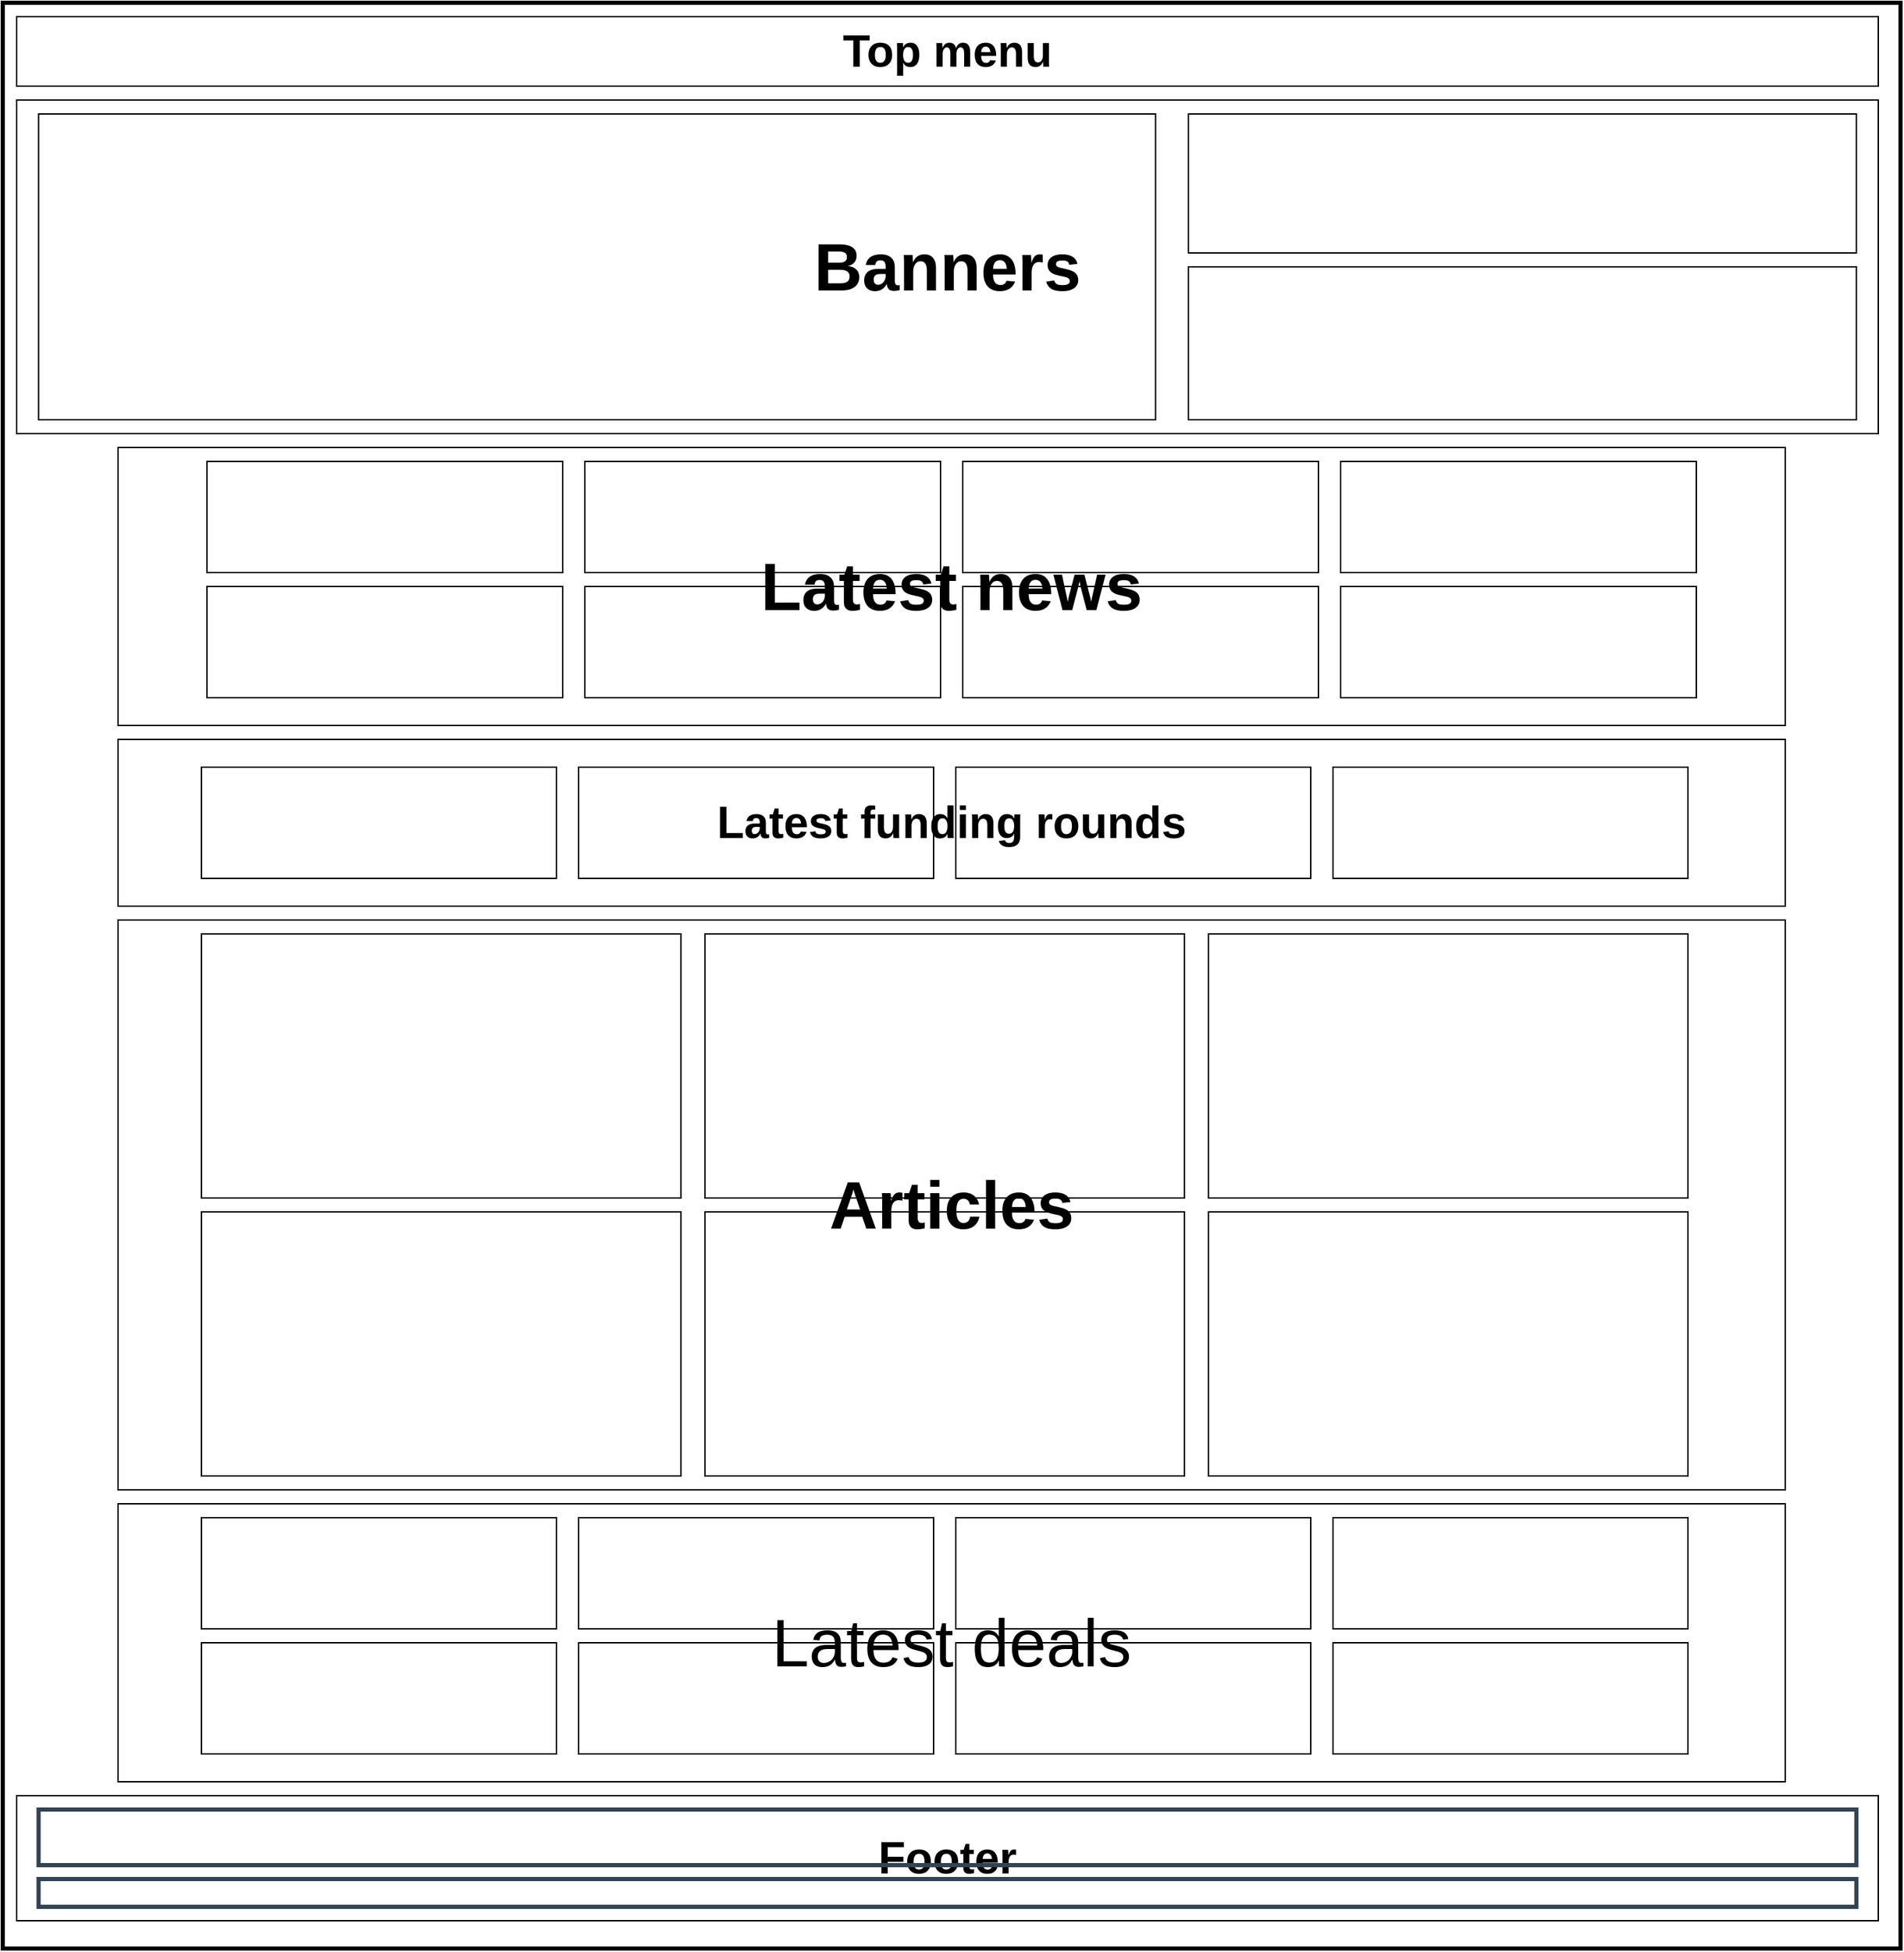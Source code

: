 <mxfile version="11.0.5" type="device"><diagram id="vm6t_9ar-kFMPu_2HGk3" name="width &gt; 1200"><mxGraphModel dx="1990" dy="1163" grid="1" gridSize="10" guides="1" tooltips="1" connect="1" arrows="1" fold="1" page="1" pageScale="1" pageWidth="850" pageHeight="1100" math="0" shadow="0"><root><mxCell id="0"/><mxCell id="1" parent="0"/><mxCell id="wB_EhVYGVYbrFGt-p0l7-1" value="" style="rounded=0;whiteSpace=wrap;html=1;strokeWidth=3;" vertex="1" parent="1"><mxGeometry x="20" y="20" width="1366" height="1400" as="geometry"/></mxCell><mxCell id="wB_EhVYGVYbrFGt-p0l7-7" value="Latest funding rounds" style="rounded=0;whiteSpace=wrap;html=1;fontSize=32;fontStyle=1" vertex="1" parent="1"><mxGeometry x="103" y="550" width="1200" height="120" as="geometry"/></mxCell><mxCell id="wB_EhVYGVYbrFGt-p0l7-8" value="Articles" style="rounded=0;whiteSpace=wrap;html=1;fontSize=48;fontStyle=1" vertex="1" parent="1"><mxGeometry x="103" y="680" width="1200" height="410" as="geometry"/></mxCell><mxCell id="wB_EhVYGVYbrFGt-p0l7-9" value="Latest deals" style="rounded=0;whiteSpace=wrap;html=1;fontSize=48;" vertex="1" parent="1"><mxGeometry x="103" y="1100" width="1200" height="200" as="geometry"/></mxCell><mxCell id="YvRlOWmX03tf8fuH3jxS-2" value="" style="group" vertex="1" connectable="0" parent="1"><mxGeometry x="103" y="340" width="1200" height="200" as="geometry"/></mxCell><mxCell id="wB_EhVYGVYbrFGt-p0l7-6" value="Latest news" style="rounded=0;whiteSpace=wrap;html=1;fontSize=48;fontStyle=1" vertex="1" parent="YvRlOWmX03tf8fuH3jxS-2"><mxGeometry width="1200" height="200" as="geometry"/></mxCell><mxCell id="wB_EhVYGVYbrFGt-p0l7-12" value="" style="rounded=0;whiteSpace=wrap;html=1;fillColor=none;" vertex="1" parent="YvRlOWmX03tf8fuH3jxS-2"><mxGeometry x="64.0" y="10" width="256.0" height="80" as="geometry"/></mxCell><mxCell id="wB_EhVYGVYbrFGt-p0l7-13" value="" style="rounded=0;whiteSpace=wrap;html=1;fillColor=none;" vertex="1" parent="YvRlOWmX03tf8fuH3jxS-2"><mxGeometry x="336" y="10" width="256.0" height="80" as="geometry"/></mxCell><mxCell id="wB_EhVYGVYbrFGt-p0l7-15" value="" style="rounded=0;whiteSpace=wrap;html=1;fillColor=none;" vertex="1" parent="YvRlOWmX03tf8fuH3jxS-2"><mxGeometry x="608" y="10" width="256.0" height="80" as="geometry"/></mxCell><mxCell id="wB_EhVYGVYbrFGt-p0l7-16" value="" style="rounded=0;whiteSpace=wrap;html=1;fillColor=none;" vertex="1" parent="YvRlOWmX03tf8fuH3jxS-2"><mxGeometry x="880.0" y="10" width="256.0" height="80" as="geometry"/></mxCell><mxCell id="wB_EhVYGVYbrFGt-p0l7-17" value="" style="rounded=0;whiteSpace=wrap;html=1;fillColor=none;" vertex="1" parent="YvRlOWmX03tf8fuH3jxS-2"><mxGeometry x="64.0" y="100" width="256.0" height="80" as="geometry"/></mxCell><mxCell id="wB_EhVYGVYbrFGt-p0l7-18" value="" style="rounded=0;whiteSpace=wrap;html=1;fillColor=none;" vertex="1" parent="YvRlOWmX03tf8fuH3jxS-2"><mxGeometry x="336" y="100" width="256.0" height="80" as="geometry"/></mxCell><mxCell id="wB_EhVYGVYbrFGt-p0l7-19" value="" style="rounded=0;whiteSpace=wrap;html=1;fillColor=none;" vertex="1" parent="YvRlOWmX03tf8fuH3jxS-2"><mxGeometry x="608" y="100" width="256.0" height="80" as="geometry"/></mxCell><mxCell id="wB_EhVYGVYbrFGt-p0l7-20" value="" style="rounded=0;whiteSpace=wrap;html=1;fillColor=none;" vertex="1" parent="YvRlOWmX03tf8fuH3jxS-2"><mxGeometry x="880.0" y="100" width="256.0" height="80" as="geometry"/></mxCell><mxCell id="wB_EhVYGVYbrFGt-p0l7-3" value="Top menu" style="rounded=0;whiteSpace=wrap;html=1;fontSize=32;fontStyle=1" vertex="1" parent="1"><mxGeometry x="30" y="30" width="1340" height="50" as="geometry"/></mxCell><mxCell id="YvRlOWmX03tf8fuH3jxS-3" value="" style="group" vertex="1" connectable="0" parent="1"><mxGeometry x="30" y="90" width="1340" height="240" as="geometry"/></mxCell><mxCell id="wB_EhVYGVYbrFGt-p0l7-5" value="Banners" style="rounded=0;whiteSpace=wrap;html=1;fontSize=48;fontStyle=1" vertex="1" parent="YvRlOWmX03tf8fuH3jxS-3"><mxGeometry width="1340" height="240" as="geometry"/></mxCell><mxCell id="wB_EhVYGVYbrFGt-p0l7-42" value="" style="rounded=0;whiteSpace=wrap;html=1;fillColor=none;fontSize=48;fontStyle=1" vertex="1" parent="YvRlOWmX03tf8fuH3jxS-3"><mxGeometry x="15.765" y="10" width="804.0" height="220" as="geometry"/></mxCell><mxCell id="wB_EhVYGVYbrFGt-p0l7-43" value="" style="rounded=0;whiteSpace=wrap;html=1;fillColor=none;fontSize=48;" vertex="1" parent="YvRlOWmX03tf8fuH3jxS-3"><mxGeometry x="843.412" y="10" width="480.824" height="100" as="geometry"/></mxCell><mxCell id="wB_EhVYGVYbrFGt-p0l7-44" value="" style="rounded=0;whiteSpace=wrap;html=1;fillColor=none;fontSize=48;" vertex="1" parent="YvRlOWmX03tf8fuH3jxS-3"><mxGeometry x="843.412" y="120" width="480.824" height="110" as="geometry"/></mxCell><mxCell id="YvRlOWmX03tf8fuH3jxS-4" value="" style="group" vertex="1" connectable="0" parent="1"><mxGeometry x="30" y="1310" width="1340" height="90" as="geometry"/></mxCell><mxCell id="wB_EhVYGVYbrFGt-p0l7-10" value="Footer" style="rounded=0;whiteSpace=wrap;html=1;fontSize=32;fontStyle=1" vertex="1" parent="YvRlOWmX03tf8fuH3jxS-4"><mxGeometry width="1340" height="90" as="geometry"/></mxCell><mxCell id="wB_EhVYGVYbrFGt-p0l7-45" value="" style="rounded=0;whiteSpace=wrap;html=1;fillColor=none;fontSize=32;strokeColor=#314354;fontColor=#ffffff;gradientColor=none;strokeWidth=3;" vertex="1" parent="YvRlOWmX03tf8fuH3jxS-4"><mxGeometry x="15.765" y="10" width="1308.471" height="40" as="geometry"/></mxCell><mxCell id="wB_EhVYGVYbrFGt-p0l7-46" value="" style="rounded=0;whiteSpace=wrap;html=1;fillColor=none;fontSize=32;strokeColor=#314354;fontColor=#ffffff;strokeWidth=3;" vertex="1" parent="YvRlOWmX03tf8fuH3jxS-4"><mxGeometry x="15.765" y="60" width="1308.471" height="20" as="geometry"/></mxCell><mxCell id="YvRlOWmX03tf8fuH3jxS-5" value="" style="group" vertex="1" connectable="0" parent="1"><mxGeometry x="163" y="570" width="1070" height="80" as="geometry"/></mxCell><mxCell id="wB_EhVYGVYbrFGt-p0l7-21" value="" style="rounded=0;whiteSpace=wrap;html=1;fillColor=none;" vertex="1" parent="YvRlOWmX03tf8fuH3jxS-5"><mxGeometry width="255.522" height="80" as="geometry"/></mxCell><mxCell id="wB_EhVYGVYbrFGt-p0l7-22" value="" style="rounded=0;whiteSpace=wrap;html=1;fillColor=none;" vertex="1" parent="YvRlOWmX03tf8fuH3jxS-5"><mxGeometry x="271.493" width="255.522" height="80" as="geometry"/></mxCell><mxCell id="wB_EhVYGVYbrFGt-p0l7-23" value="" style="rounded=0;whiteSpace=wrap;html=1;fillColor=none;" vertex="1" parent="YvRlOWmX03tf8fuH3jxS-5"><mxGeometry x="542.985" width="255.522" height="80" as="geometry"/></mxCell><mxCell id="wB_EhVYGVYbrFGt-p0l7-24" value="" style="rounded=0;whiteSpace=wrap;html=1;fillColor=none;" vertex="1" parent="YvRlOWmX03tf8fuH3jxS-5"><mxGeometry x="814.478" width="255.522" height="80" as="geometry"/></mxCell><mxCell id="YvRlOWmX03tf8fuH3jxS-6" value="" style="group" vertex="1" connectable="0" parent="1"><mxGeometry x="163" y="690" width="1070" height="390" as="geometry"/></mxCell><mxCell id="wB_EhVYGVYbrFGt-p0l7-26" value="" style="rounded=0;whiteSpace=wrap;html=1;fillColor=none;" vertex="1" parent="YvRlOWmX03tf8fuH3jxS-6"><mxGeometry width="345.161" height="190" as="geometry"/></mxCell><mxCell id="wB_EhVYGVYbrFGt-p0l7-27" value="" style="rounded=0;whiteSpace=wrap;html=1;fillColor=none;" vertex="1" parent="YvRlOWmX03tf8fuH3jxS-6"><mxGeometry x="362.419" width="345.161" height="190" as="geometry"/></mxCell><mxCell id="wB_EhVYGVYbrFGt-p0l7-28" value="" style="rounded=0;whiteSpace=wrap;html=1;fillColor=none;" vertex="1" parent="YvRlOWmX03tf8fuH3jxS-6"><mxGeometry x="724.839" width="345.161" height="190" as="geometry"/></mxCell><mxCell id="wB_EhVYGVYbrFGt-p0l7-29" value="" style="rounded=0;whiteSpace=wrap;html=1;fillColor=none;" vertex="1" parent="YvRlOWmX03tf8fuH3jxS-6"><mxGeometry y="200" width="345.161" height="190" as="geometry"/></mxCell><mxCell id="wB_EhVYGVYbrFGt-p0l7-30" value="" style="rounded=0;whiteSpace=wrap;html=1;fillColor=none;" vertex="1" parent="YvRlOWmX03tf8fuH3jxS-6"><mxGeometry x="362.419" y="200" width="345.161" height="190" as="geometry"/></mxCell><mxCell id="wB_EhVYGVYbrFGt-p0l7-31" value="" style="rounded=0;whiteSpace=wrap;html=1;fillColor=none;" vertex="1" parent="YvRlOWmX03tf8fuH3jxS-6"><mxGeometry x="724.839" y="200" width="345.161" height="190" as="geometry"/></mxCell><mxCell id="YvRlOWmX03tf8fuH3jxS-7" value="" style="group" vertex="1" connectable="0" parent="1"><mxGeometry x="163" y="1110" width="1070" height="170" as="geometry"/></mxCell><mxCell id="wB_EhVYGVYbrFGt-p0l7-32" value="" style="rounded=0;whiteSpace=wrap;html=1;fillColor=none;" vertex="1" parent="YvRlOWmX03tf8fuH3jxS-7"><mxGeometry width="255.522" height="80" as="geometry"/></mxCell><mxCell id="wB_EhVYGVYbrFGt-p0l7-33" value="" style="rounded=0;whiteSpace=wrap;html=1;fillColor=none;" vertex="1" parent="YvRlOWmX03tf8fuH3jxS-7"><mxGeometry x="271.493" width="255.522" height="80" as="geometry"/></mxCell><mxCell id="wB_EhVYGVYbrFGt-p0l7-34" value="" style="rounded=0;whiteSpace=wrap;html=1;fillColor=none;" vertex="1" parent="YvRlOWmX03tf8fuH3jxS-7"><mxGeometry x="542.985" width="255.522" height="80" as="geometry"/></mxCell><mxCell id="wB_EhVYGVYbrFGt-p0l7-35" value="" style="rounded=0;whiteSpace=wrap;html=1;fillColor=none;" vertex="1" parent="YvRlOWmX03tf8fuH3jxS-7"><mxGeometry x="814.478" width="255.522" height="80" as="geometry"/></mxCell><mxCell id="wB_EhVYGVYbrFGt-p0l7-36" value="" style="rounded=0;whiteSpace=wrap;html=1;fillColor=none;" vertex="1" parent="YvRlOWmX03tf8fuH3jxS-7"><mxGeometry y="90" width="255.522" height="80" as="geometry"/></mxCell><mxCell id="wB_EhVYGVYbrFGt-p0l7-37" value="" style="rounded=0;whiteSpace=wrap;html=1;fillColor=none;" vertex="1" parent="YvRlOWmX03tf8fuH3jxS-7"><mxGeometry x="271.493" y="90" width="255.522" height="80" as="geometry"/></mxCell><mxCell id="wB_EhVYGVYbrFGt-p0l7-38" value="" style="rounded=0;whiteSpace=wrap;html=1;fillColor=none;" vertex="1" parent="YvRlOWmX03tf8fuH3jxS-7"><mxGeometry x="542.985" y="90" width="255.522" height="80" as="geometry"/></mxCell><mxCell id="wB_EhVYGVYbrFGt-p0l7-39" value="" style="rounded=0;whiteSpace=wrap;html=1;fillColor=none;" vertex="1" parent="YvRlOWmX03tf8fuH3jxS-7"><mxGeometry x="814.478" y="90" width="255.522" height="80" as="geometry"/></mxCell></root></mxGraphModel></diagram><diagram id="XNXYJVGgsfb4fBY7O_wf" name="1200 &gt; width &gt;= 1024"><mxGraphModel dx="1990" dy="1163" grid="1" gridSize="10" guides="1" tooltips="1" connect="1" arrows="1" fold="1" page="1" pageScale="1" pageWidth="850" pageHeight="1100" math="0" shadow="0"><root><mxCell id="isarOMPzoJwmnU50ADz_-0"/><mxCell id="isarOMPzoJwmnU50ADz_-1" parent="isarOMPzoJwmnU50ADz_-0"/><mxCell id="zk2xnaC-bUrl-P6tlDpQ-0" value="" style="rounded=0;whiteSpace=wrap;html=1;" vertex="1" parent="isarOMPzoJwmnU50ADz_-1"><mxGeometry x="20" y="20" width="1024" height="1400" as="geometry"/></mxCell><mxCell id="zk2xnaC-bUrl-P6tlDpQ-1" value="Top menu" style="rounded=0;whiteSpace=wrap;html=1;fontSize=32;fontStyle=1" vertex="1" parent="isarOMPzoJwmnU50ADz_-1"><mxGeometry x="30" y="30" width="1000" height="50" as="geometry"/></mxCell><mxCell id="LXdblflBhTrdE_6SlI85-1" value="" style="group" vertex="1" connectable="0" parent="isarOMPzoJwmnU50ADz_-1"><mxGeometry x="30" y="90" width="1000" height="240" as="geometry"/></mxCell><mxCell id="zk2xnaC-bUrl-P6tlDpQ-2" value="Banners" style="rounded=0;whiteSpace=wrap;html=1;fontSize=48;fontStyle=1" vertex="1" parent="LXdblflBhTrdE_6SlI85-1"><mxGeometry width="1000" height="240" as="geometry"/></mxCell><mxCell id="zk2xnaC-bUrl-P6tlDpQ-34" value="" style="rounded=0;whiteSpace=wrap;html=1;fillColor=none;fontSize=48;fontStyle=1" vertex="1" parent="LXdblflBhTrdE_6SlI85-1"><mxGeometry x="11.765" y="10" width="600" height="220" as="geometry"/></mxCell><mxCell id="zk2xnaC-bUrl-P6tlDpQ-35" value="" style="rounded=0;whiteSpace=wrap;html=1;fillColor=none;fontSize=48;" vertex="1" parent="LXdblflBhTrdE_6SlI85-1"><mxGeometry x="629.412" y="10" width="358.824" height="100" as="geometry"/></mxCell><mxCell id="zk2xnaC-bUrl-P6tlDpQ-36" value="" style="rounded=0;whiteSpace=wrap;html=1;fillColor=none;fontSize=48;" vertex="1" parent="LXdblflBhTrdE_6SlI85-1"><mxGeometry x="629.412" y="120" width="358.824" height="110" as="geometry"/></mxCell><mxCell id="LXdblflBhTrdE_6SlI85-4" value="" style="group" vertex="1" connectable="0" parent="isarOMPzoJwmnU50ADz_-1"><mxGeometry x="30" y="340" width="1000" height="200" as="geometry"/></mxCell><mxCell id="LXdblflBhTrdE_6SlI85-2" value="" style="group" vertex="1" connectable="0" parent="LXdblflBhTrdE_6SlI85-4"><mxGeometry width="1000" height="200" as="geometry"/></mxCell><mxCell id="zk2xnaC-bUrl-P6tlDpQ-3" value="Latest news" style="rounded=0;whiteSpace=wrap;html=1;fontSize=48;fontStyle=1" vertex="1" parent="LXdblflBhTrdE_6SlI85-2"><mxGeometry width="1000" height="200" as="geometry"/></mxCell><mxCell id="zk2xnaC-bUrl-P6tlDpQ-8" value="" style="rounded=0;whiteSpace=wrap;html=1;fillColor=none;" vertex="1" parent="LXdblflBhTrdE_6SlI85-2"><mxGeometry x="117.647" y="10" width="188.235" height="80" as="geometry"/></mxCell><mxCell id="zk2xnaC-bUrl-P6tlDpQ-9" value="" style="rounded=0;whiteSpace=wrap;html=1;fillColor=none;" vertex="1" parent="LXdblflBhTrdE_6SlI85-2"><mxGeometry x="317.647" y="10" width="188.235" height="80" as="geometry"/></mxCell><mxCell id="zk2xnaC-bUrl-P6tlDpQ-10" value="" style="rounded=0;whiteSpace=wrap;html=1;fillColor=none;" vertex="1" parent="LXdblflBhTrdE_6SlI85-2"><mxGeometry x="517.647" y="10" width="188.235" height="80" as="geometry"/></mxCell><mxCell id="zk2xnaC-bUrl-P6tlDpQ-11" value="" style="rounded=0;whiteSpace=wrap;html=1;fillColor=none;" vertex="1" parent="LXdblflBhTrdE_6SlI85-2"><mxGeometry x="717.647" y="10" width="188.235" height="80" as="geometry"/></mxCell><mxCell id="zk2xnaC-bUrl-P6tlDpQ-12" value="" style="rounded=0;whiteSpace=wrap;html=1;fillColor=none;" vertex="1" parent="LXdblflBhTrdE_6SlI85-2"><mxGeometry x="117.647" y="100" width="188.235" height="80" as="geometry"/></mxCell><mxCell id="zk2xnaC-bUrl-P6tlDpQ-13" value="" style="rounded=0;whiteSpace=wrap;html=1;fillColor=none;" vertex="1" parent="LXdblflBhTrdE_6SlI85-2"><mxGeometry x="317.647" y="100" width="188.235" height="80" as="geometry"/></mxCell><mxCell id="zk2xnaC-bUrl-P6tlDpQ-14" value="" style="rounded=0;whiteSpace=wrap;html=1;fillColor=none;" vertex="1" parent="LXdblflBhTrdE_6SlI85-2"><mxGeometry x="517.647" y="100" width="188.235" height="80" as="geometry"/></mxCell><mxCell id="zk2xnaC-bUrl-P6tlDpQ-15" value="" style="rounded=0;whiteSpace=wrap;html=1;fillColor=none;" vertex="1" parent="LXdblflBhTrdE_6SlI85-2"><mxGeometry x="717.647" y="100" width="188.235" height="80" as="geometry"/></mxCell><mxCell id="LXdblflBhTrdE_6SlI85-5" value="" style="group" vertex="1" connectable="0" parent="isarOMPzoJwmnU50ADz_-1"><mxGeometry x="30" y="550" width="1000" height="120" as="geometry"/></mxCell><mxCell id="zk2xnaC-bUrl-P6tlDpQ-4" value="Latest funding rounds" style="rounded=0;whiteSpace=wrap;html=1;fontSize=32;fontStyle=1" vertex="1" parent="LXdblflBhTrdE_6SlI85-5"><mxGeometry width="1000" height="120" as="geometry"/></mxCell><mxCell id="zk2xnaC-bUrl-P6tlDpQ-16" value="" style="rounded=0;whiteSpace=wrap;html=1;fillColor=none;" vertex="1" parent="LXdblflBhTrdE_6SlI85-5"><mxGeometry x="117.647" y="20" width="188.235" height="80" as="geometry"/></mxCell><mxCell id="zk2xnaC-bUrl-P6tlDpQ-17" value="" style="rounded=0;whiteSpace=wrap;html=1;fillColor=none;" vertex="1" parent="LXdblflBhTrdE_6SlI85-5"><mxGeometry x="317.647" y="20" width="188.235" height="80" as="geometry"/></mxCell><mxCell id="zk2xnaC-bUrl-P6tlDpQ-18" value="" style="rounded=0;whiteSpace=wrap;html=1;fillColor=none;" vertex="1" parent="LXdblflBhTrdE_6SlI85-5"><mxGeometry x="517.647" y="20" width="188.235" height="80" as="geometry"/></mxCell><mxCell id="LXdblflBhTrdE_6SlI85-6" value="" style="group" vertex="1" connectable="0" parent="isarOMPzoJwmnU50ADz_-1"><mxGeometry x="30" y="680" width="1000" height="410" as="geometry"/></mxCell><mxCell id="zk2xnaC-bUrl-P6tlDpQ-5" value="Articles" style="rounded=0;whiteSpace=wrap;html=1;fontSize=48;fontStyle=1" vertex="1" parent="LXdblflBhTrdE_6SlI85-6"><mxGeometry width="1000" height="410" as="geometry"/></mxCell><mxCell id="zk2xnaC-bUrl-P6tlDpQ-20" value="" style="rounded=0;whiteSpace=wrap;html=1;fillColor=none;" vertex="1" parent="LXdblflBhTrdE_6SlI85-6"><mxGeometry x="147.059" y="10" width="235.294" height="190" as="geometry"/></mxCell><mxCell id="zk2xnaC-bUrl-P6tlDpQ-21" value="" style="rounded=0;whiteSpace=wrap;html=1;fillColor=none;" vertex="1" parent="LXdblflBhTrdE_6SlI85-6"><mxGeometry x="394.118" y="10" width="235.294" height="190" as="geometry"/></mxCell><mxCell id="zk2xnaC-bUrl-P6tlDpQ-22" value="" style="rounded=0;whiteSpace=wrap;html=1;fillColor=none;" vertex="1" parent="LXdblflBhTrdE_6SlI85-6"><mxGeometry x="641.176" y="10" width="235.294" height="190" as="geometry"/></mxCell><mxCell id="zk2xnaC-bUrl-P6tlDpQ-23" value="" style="rounded=0;whiteSpace=wrap;html=1;fillColor=none;" vertex="1" parent="LXdblflBhTrdE_6SlI85-6"><mxGeometry x="147.059" y="210" width="235.294" height="190" as="geometry"/></mxCell><mxCell id="zk2xnaC-bUrl-P6tlDpQ-24" value="" style="rounded=0;whiteSpace=wrap;html=1;fillColor=none;" vertex="1" parent="LXdblflBhTrdE_6SlI85-6"><mxGeometry x="394.118" y="210" width="235.294" height="190" as="geometry"/></mxCell><mxCell id="zk2xnaC-bUrl-P6tlDpQ-25" value="" style="rounded=0;whiteSpace=wrap;html=1;fillColor=none;" vertex="1" parent="LXdblflBhTrdE_6SlI85-6"><mxGeometry x="641.176" y="210" width="235.294" height="190" as="geometry"/></mxCell><mxCell id="LXdblflBhTrdE_6SlI85-7" value="" style="group" vertex="1" connectable="0" parent="isarOMPzoJwmnU50ADz_-1"><mxGeometry x="30" y="1100" width="1000" height="200" as="geometry"/></mxCell><mxCell id="zk2xnaC-bUrl-P6tlDpQ-6" value="Latest deals" style="rounded=0;whiteSpace=wrap;html=1;fontSize=48;" vertex="1" parent="LXdblflBhTrdE_6SlI85-7"><mxGeometry width="1000" height="200" as="geometry"/></mxCell><mxCell id="zk2xnaC-bUrl-P6tlDpQ-26" value="" style="rounded=0;whiteSpace=wrap;html=1;fillColor=none;" vertex="1" parent="LXdblflBhTrdE_6SlI85-7"><mxGeometry x="105.882" y="15" width="188.235" height="80" as="geometry"/></mxCell><mxCell id="zk2xnaC-bUrl-P6tlDpQ-27" value="" style="rounded=0;whiteSpace=wrap;html=1;fillColor=none;" vertex="1" parent="LXdblflBhTrdE_6SlI85-7"><mxGeometry x="305.882" y="15" width="188.235" height="80" as="geometry"/></mxCell><mxCell id="zk2xnaC-bUrl-P6tlDpQ-28" value="" style="rounded=0;whiteSpace=wrap;html=1;fillColor=none;" vertex="1" parent="LXdblflBhTrdE_6SlI85-7"><mxGeometry x="505.882" y="15" width="188.235" height="80" as="geometry"/></mxCell><mxCell id="zk2xnaC-bUrl-P6tlDpQ-29" value="" style="rounded=0;whiteSpace=wrap;html=1;fillColor=none;" vertex="1" parent="LXdblflBhTrdE_6SlI85-7"><mxGeometry x="705.882" y="15" width="188.235" height="80" as="geometry"/></mxCell><mxCell id="zk2xnaC-bUrl-P6tlDpQ-30" value="" style="rounded=0;whiteSpace=wrap;html=1;fillColor=none;" vertex="1" parent="LXdblflBhTrdE_6SlI85-7"><mxGeometry x="105.882" y="105" width="188.235" height="80" as="geometry"/></mxCell><mxCell id="zk2xnaC-bUrl-P6tlDpQ-31" value="" style="rounded=0;whiteSpace=wrap;html=1;fillColor=none;" vertex="1" parent="LXdblflBhTrdE_6SlI85-7"><mxGeometry x="305.882" y="105" width="188.235" height="80" as="geometry"/></mxCell><mxCell id="zk2xnaC-bUrl-P6tlDpQ-32" value="" style="rounded=0;whiteSpace=wrap;html=1;fillColor=none;" vertex="1" parent="LXdblflBhTrdE_6SlI85-7"><mxGeometry x="505.882" y="105" width="188.235" height="80" as="geometry"/></mxCell><mxCell id="zk2xnaC-bUrl-P6tlDpQ-33" value="" style="rounded=0;whiteSpace=wrap;html=1;fillColor=none;" vertex="1" parent="LXdblflBhTrdE_6SlI85-7"><mxGeometry x="705.882" y="105" width="188.235" height="80" as="geometry"/></mxCell><mxCell id="CxJQs7GjV9WjKu7CvHzB-0" value="" style="group" vertex="1" connectable="0" parent="isarOMPzoJwmnU50ADz_-1"><mxGeometry x="30" y="1310" width="1000" height="90" as="geometry"/></mxCell><mxCell id="zk2xnaC-bUrl-P6tlDpQ-7" value="Footer" style="rounded=0;whiteSpace=wrap;html=1;fontSize=32;fontStyle=1" vertex="1" parent="CxJQs7GjV9WjKu7CvHzB-0"><mxGeometry width="1000" height="90" as="geometry"/></mxCell><mxCell id="zk2xnaC-bUrl-P6tlDpQ-37" value="" style="rounded=0;whiteSpace=wrap;html=1;fillColor=none;fontSize=32;strokeColor=#314354;fontColor=#ffffff;gradientColor=none;strokeWidth=3;" vertex="1" parent="CxJQs7GjV9WjKu7CvHzB-0"><mxGeometry x="11.765" y="10" width="976.471" height="40" as="geometry"/></mxCell><mxCell id="zk2xnaC-bUrl-P6tlDpQ-38" value="" style="rounded=0;whiteSpace=wrap;html=1;fillColor=none;fontSize=32;strokeColor=#314354;fontColor=#ffffff;strokeWidth=3;" vertex="1" parent="CxJQs7GjV9WjKu7CvHzB-0"><mxGeometry x="11.765" y="60" width="976.471" height="20" as="geometry"/></mxCell></root></mxGraphModel></diagram><diagram id="mVQ8o6PeajE54q0YYnWT" name="1024 &gt; width &gt;=768"><mxGraphModel dx="1990" dy="1163" grid="1" gridSize="10" guides="1" tooltips="1" connect="1" arrows="1" fold="1" page="1" pageScale="1" pageWidth="850" pageHeight="1100" math="0" shadow="0"><root><mxCell id="s4JJCP6i8vy_UPUJChXL-0"/><mxCell id="s4JJCP6i8vy_UPUJChXL-1" parent="s4JJCP6i8vy_UPUJChXL-0"/><mxCell id="jJ6Rn-bTLjHMQdPNmhag-0" value="" style="rounded=0;whiteSpace=wrap;html=1;" vertex="1" parent="s4JJCP6i8vy_UPUJChXL-1"><mxGeometry x="20" y="20" width="768" height="1400" as="geometry"/></mxCell><mxCell id="jJ6Rn-bTLjHMQdPNmhag-1" value="Top menu" style="rounded=0;whiteSpace=wrap;html=1;fontSize=32;fontStyle=1" vertex="1" parent="s4JJCP6i8vy_UPUJChXL-1"><mxGeometry x="30" y="30" width="750" height="50" as="geometry"/></mxCell><mxCell id="iQCOFjNHYv6d61neg5NY-0" value="" style="group" vertex="1" connectable="0" parent="s4JJCP6i8vy_UPUJChXL-1"><mxGeometry x="30" y="90" width="750" height="240" as="geometry"/></mxCell><mxCell id="jJ6Rn-bTLjHMQdPNmhag-2" value="Banners" style="rounded=0;whiteSpace=wrap;html=1;fontSize=48;fontStyle=1" vertex="1" parent="iQCOFjNHYv6d61neg5NY-0"><mxGeometry width="750" height="240" as="geometry"/></mxCell><mxCell id="jJ6Rn-bTLjHMQdPNmhag-33" value="" style="rounded=0;whiteSpace=wrap;html=1;fillColor=none;fontSize=48;fontStyle=1" vertex="1" parent="iQCOFjNHYv6d61neg5NY-0"><mxGeometry x="8.824" y="10" width="450" height="220" as="geometry"/></mxCell><mxCell id="jJ6Rn-bTLjHMQdPNmhag-34" value="" style="rounded=0;whiteSpace=wrap;html=1;fillColor=none;fontSize=48;" vertex="1" parent="iQCOFjNHYv6d61neg5NY-0"><mxGeometry x="472.059" y="10" width="269.118" height="100" as="geometry"/></mxCell><mxCell id="jJ6Rn-bTLjHMQdPNmhag-35" value="" style="rounded=0;whiteSpace=wrap;html=1;fillColor=none;fontSize=48;" vertex="1" parent="iQCOFjNHYv6d61neg5NY-0"><mxGeometry x="472.059" y="120" width="269.118" height="110" as="geometry"/></mxCell><mxCell id="iQCOFjNHYv6d61neg5NY-1" value="" style="group" vertex="1" connectable="0" parent="s4JJCP6i8vy_UPUJChXL-1"><mxGeometry x="30" y="340" width="750" height="200" as="geometry"/></mxCell><mxCell id="jJ6Rn-bTLjHMQdPNmhag-3" value="Latest news" style="rounded=0;whiteSpace=wrap;html=1;fontSize=48;fontStyle=1" vertex="1" parent="iQCOFjNHYv6d61neg5NY-1"><mxGeometry width="750" height="200" as="geometry"/></mxCell><mxCell id="jJ6Rn-bTLjHMQdPNmhag-39" value="" style="group" vertex="1" connectable="0" parent="iQCOFjNHYv6d61neg5NY-1"><mxGeometry x="154.412" y="15" width="441.176" height="170" as="geometry"/></mxCell><mxCell id="jJ6Rn-bTLjHMQdPNmhag-8" value="" style="rounded=0;whiteSpace=wrap;html=1;fillColor=none;" vertex="1" parent="jJ6Rn-bTLjHMQdPNmhag-39"><mxGeometry width="141.176" height="80" as="geometry"/></mxCell><mxCell id="jJ6Rn-bTLjHMQdPNmhag-12" value="" style="rounded=0;whiteSpace=wrap;html=1;fillColor=none;" vertex="1" parent="jJ6Rn-bTLjHMQdPNmhag-39"><mxGeometry y="90" width="141.176" height="80" as="geometry"/></mxCell><mxCell id="jJ6Rn-bTLjHMQdPNmhag-38" value="" style="group" vertex="1" connectable="0" parent="jJ6Rn-bTLjHMQdPNmhag-39"><mxGeometry x="150" width="291.176" height="170" as="geometry"/></mxCell><mxCell id="jJ6Rn-bTLjHMQdPNmhag-9" value="" style="rounded=0;whiteSpace=wrap;html=1;fillColor=none;" vertex="1" parent="jJ6Rn-bTLjHMQdPNmhag-38"><mxGeometry width="141.176" height="80" as="geometry"/></mxCell><mxCell id="jJ6Rn-bTLjHMQdPNmhag-10" value="" style="rounded=0;whiteSpace=wrap;html=1;fillColor=none;" vertex="1" parent="jJ6Rn-bTLjHMQdPNmhag-38"><mxGeometry x="150.0" width="141.176" height="80" as="geometry"/></mxCell><mxCell id="jJ6Rn-bTLjHMQdPNmhag-13" value="" style="rounded=0;whiteSpace=wrap;html=1;fillColor=none;" vertex="1" parent="jJ6Rn-bTLjHMQdPNmhag-38"><mxGeometry y="90" width="141.176" height="80" as="geometry"/></mxCell><mxCell id="jJ6Rn-bTLjHMQdPNmhag-14" value="" style="rounded=0;whiteSpace=wrap;html=1;fillColor=none;" vertex="1" parent="jJ6Rn-bTLjHMQdPNmhag-38"><mxGeometry x="150.0" y="90" width="141.176" height="80" as="geometry"/></mxCell><mxCell id="iQCOFjNHYv6d61neg5NY-2" value="" style="group" vertex="1" connectable="0" parent="s4JJCP6i8vy_UPUJChXL-1"><mxGeometry x="30" y="550" width="750" height="120" as="geometry"/></mxCell><mxCell id="jJ6Rn-bTLjHMQdPNmhag-4" value="Latest funding rounds" style="rounded=0;whiteSpace=wrap;html=1;fontSize=32;fontStyle=1" vertex="1" parent="iQCOFjNHYv6d61neg5NY-2"><mxGeometry width="750" height="120" as="geometry"/></mxCell><mxCell id="jJ6Rn-bTLjHMQdPNmhag-40" value="" style="group" vertex="1" connectable="0" parent="iQCOFjNHYv6d61neg5NY-2"><mxGeometry x="154.412" y="12.5" width="441.176" height="80" as="geometry"/></mxCell><mxCell id="jJ6Rn-bTLjHMQdPNmhag-16" value="" style="rounded=0;whiteSpace=wrap;html=1;fillColor=none;" vertex="1" parent="jJ6Rn-bTLjHMQdPNmhag-40"><mxGeometry width="141.176" height="80" as="geometry"/></mxCell><mxCell id="jJ6Rn-bTLjHMQdPNmhag-17" value="" style="rounded=0;whiteSpace=wrap;html=1;fillColor=none;" vertex="1" parent="jJ6Rn-bTLjHMQdPNmhag-40"><mxGeometry x="150" width="141.176" height="80" as="geometry"/></mxCell><mxCell id="jJ6Rn-bTLjHMQdPNmhag-18" value="" style="rounded=0;whiteSpace=wrap;html=1;fillColor=none;" vertex="1" parent="jJ6Rn-bTLjHMQdPNmhag-40"><mxGeometry x="300" width="141.176" height="80" as="geometry"/></mxCell><mxCell id="iQCOFjNHYv6d61neg5NY-3" value="" style="group" vertex="1" connectable="0" parent="s4JJCP6i8vy_UPUJChXL-1"><mxGeometry x="30" y="680" width="750" height="410" as="geometry"/></mxCell><mxCell id="jJ6Rn-bTLjHMQdPNmhag-5" value="Articles" style="rounded=0;whiteSpace=wrap;html=1;fontSize=48;fontStyle=1" vertex="1" parent="iQCOFjNHYv6d61neg5NY-3"><mxGeometry width="750" height="410" as="geometry"/></mxCell><mxCell id="jJ6Rn-bTLjHMQdPNmhag-41" value="" style="group" vertex="1" connectable="0" parent="iQCOFjNHYv6d61neg5NY-3"><mxGeometry x="202.941" y="15" width="361.765" height="390" as="geometry"/></mxCell><mxCell id="jJ6Rn-bTLjHMQdPNmhag-19" value="" style="rounded=0;whiteSpace=wrap;html=1;fillColor=none;" vertex="1" parent="jJ6Rn-bTLjHMQdPNmhag-41"><mxGeometry width="176.471" height="190" as="geometry"/></mxCell><mxCell id="jJ6Rn-bTLjHMQdPNmhag-20" value="" style="rounded=0;whiteSpace=wrap;html=1;fillColor=none;" vertex="1" parent="jJ6Rn-bTLjHMQdPNmhag-41"><mxGeometry x="185.294" width="176.471" height="190" as="geometry"/></mxCell><mxCell id="jJ6Rn-bTLjHMQdPNmhag-22" value="" style="rounded=0;whiteSpace=wrap;html=1;fillColor=none;" vertex="1" parent="jJ6Rn-bTLjHMQdPNmhag-41"><mxGeometry y="200" width="176.471" height="190" as="geometry"/></mxCell><mxCell id="jJ6Rn-bTLjHMQdPNmhag-23" value="" style="rounded=0;whiteSpace=wrap;html=1;fillColor=none;" vertex="1" parent="jJ6Rn-bTLjHMQdPNmhag-41"><mxGeometry x="185.294" y="200" width="176.471" height="190" as="geometry"/></mxCell><mxCell id="iQCOFjNHYv6d61neg5NY-4" value="" style="group" vertex="1" connectable="0" parent="s4JJCP6i8vy_UPUJChXL-1"><mxGeometry x="30" y="1100" width="750" height="200" as="geometry"/></mxCell><mxCell id="jJ6Rn-bTLjHMQdPNmhag-6" value="Latest deals" style="rounded=0;whiteSpace=wrap;html=1;fontSize=48;" vertex="1" parent="iQCOFjNHYv6d61neg5NY-4"><mxGeometry width="750" height="200" as="geometry"/></mxCell><mxCell id="jJ6Rn-bTLjHMQdPNmhag-42" value="" style="group" vertex="1" connectable="0" parent="iQCOFjNHYv6d61neg5NY-4"><mxGeometry x="163.235" y="12.5" width="441.176" height="170" as="geometry"/></mxCell><mxCell id="jJ6Rn-bTLjHMQdPNmhag-25" value="" style="rounded=0;whiteSpace=wrap;html=1;fillColor=none;" vertex="1" parent="jJ6Rn-bTLjHMQdPNmhag-42"><mxGeometry width="141.176" height="80" as="geometry"/></mxCell><mxCell id="jJ6Rn-bTLjHMQdPNmhag-26" value="" style="rounded=0;whiteSpace=wrap;html=1;fillColor=none;" vertex="1" parent="jJ6Rn-bTLjHMQdPNmhag-42"><mxGeometry x="150" width="141.176" height="80" as="geometry"/></mxCell><mxCell id="jJ6Rn-bTLjHMQdPNmhag-27" value="" style="rounded=0;whiteSpace=wrap;html=1;fillColor=none;" vertex="1" parent="jJ6Rn-bTLjHMQdPNmhag-42"><mxGeometry x="300" width="141.176" height="80" as="geometry"/></mxCell><mxCell id="jJ6Rn-bTLjHMQdPNmhag-29" value="" style="rounded=0;whiteSpace=wrap;html=1;fillColor=none;" vertex="1" parent="jJ6Rn-bTLjHMQdPNmhag-42"><mxGeometry y="90" width="141.176" height="80" as="geometry"/></mxCell><mxCell id="jJ6Rn-bTLjHMQdPNmhag-30" value="" style="rounded=0;whiteSpace=wrap;html=1;fillColor=none;" vertex="1" parent="jJ6Rn-bTLjHMQdPNmhag-42"><mxGeometry x="150" y="90" width="141.176" height="80" as="geometry"/></mxCell><mxCell id="jJ6Rn-bTLjHMQdPNmhag-31" value="" style="rounded=0;whiteSpace=wrap;html=1;fillColor=none;" vertex="1" parent="jJ6Rn-bTLjHMQdPNmhag-42"><mxGeometry x="300" y="90" width="141.176" height="80" as="geometry"/></mxCell><mxCell id="iQCOFjNHYv6d61neg5NY-5" value="" style="group" vertex="1" connectable="0" parent="s4JJCP6i8vy_UPUJChXL-1"><mxGeometry x="30" y="1310" width="750" height="90" as="geometry"/></mxCell><mxCell id="jJ6Rn-bTLjHMQdPNmhag-7" value="Footer" style="rounded=0;whiteSpace=wrap;html=1;fontSize=32;fontStyle=1" vertex="1" parent="iQCOFjNHYv6d61neg5NY-5"><mxGeometry width="750" height="90" as="geometry"/></mxCell><mxCell id="jJ6Rn-bTLjHMQdPNmhag-36" value="" style="rounded=0;whiteSpace=wrap;html=1;fillColor=none;fontSize=32;strokeColor=#314354;fontColor=#ffffff;gradientColor=none;strokeWidth=3;" vertex="1" parent="iQCOFjNHYv6d61neg5NY-5"><mxGeometry x="8.824" y="10" width="732.353" height="40" as="geometry"/></mxCell><mxCell id="jJ6Rn-bTLjHMQdPNmhag-37" value="" style="rounded=0;whiteSpace=wrap;html=1;fillColor=none;fontSize=32;strokeColor=#314354;fontColor=#ffffff;strokeWidth=3;" vertex="1" parent="iQCOFjNHYv6d61neg5NY-5"><mxGeometry x="8.824" y="60" width="732.353" height="20" as="geometry"/></mxCell></root></mxGraphModel></diagram><diagram id="5pzsJJTjNiO2H0r_-YdO" name="768 &gt; width"><mxGraphModel dx="1990" dy="1163" grid="1" gridSize="10" guides="1" tooltips="1" connect="1" arrows="1" fold="1" page="1" pageScale="1" pageWidth="850" pageHeight="1100" math="0" shadow="0"><root><mxCell id="fi1_-4HCMTlP1wMlVuDV-0"/><mxCell id="fi1_-4HCMTlP1wMlVuDV-1" parent="fi1_-4HCMTlP1wMlVuDV-0"/><mxCell id="kewJX1YouA24grXF35jf-0" value="" style="group" vertex="1" connectable="0" parent="fi1_-4HCMTlP1wMlVuDV-1"><mxGeometry x="20" y="20" width="640" height="2840" as="geometry"/></mxCell><mxCell id="lcrs9u4DmHyBHaB82cc3-0" value="" style="rounded=0;whiteSpace=wrap;html=1;" vertex="1" parent="kewJX1YouA24grXF35jf-0"><mxGeometry width="640" height="2840" as="geometry"/></mxCell><mxCell id="lcrs9u4DmHyBHaB82cc3-1" value="Top menu" style="rounded=0;whiteSpace=wrap;html=1;fontSize=32;fontStyle=1" vertex="1" parent="kewJX1YouA24grXF35jf-0"><mxGeometry x="7.356" y="10" width="625.287" height="50" as="geometry"/></mxCell><mxCell id="lcrs9u4DmHyBHaB82cc3-2" value="Banners" style="rounded=0;whiteSpace=wrap;html=1;fontSize=48;fontStyle=1" vertex="1" parent="kewJX1YouA24grXF35jf-0"><mxGeometry x="7.356" y="70" width="625.287" height="340" as="geometry"/></mxCell><mxCell id="lcrs9u4DmHyBHaB82cc3-3" value="Latest news" style="rounded=0;whiteSpace=wrap;html=1;fontSize=48;fontStyle=1" vertex="1" parent="kewJX1YouA24grXF35jf-0"><mxGeometry x="7.356" y="420" width="625.287" height="550" as="geometry"/></mxCell><mxCell id="lcrs9u4DmHyBHaB82cc3-4" value="Latest funding rounds" style="rounded=0;whiteSpace=wrap;html=1;fontSize=32;fontStyle=1" vertex="1" parent="kewJX1YouA24grXF35jf-0"><mxGeometry x="7.356" y="980" width="625.287" height="290" as="geometry"/></mxCell><mxCell id="lcrs9u4DmHyBHaB82cc3-5" value="Articles" style="rounded=0;whiteSpace=wrap;html=1;fontSize=48;fontStyle=1" vertex="1" parent="kewJX1YouA24grXF35jf-0"><mxGeometry x="7.356" y="1280" width="625.287" height="830" as="geometry"/></mxCell><mxCell id="lcrs9u4DmHyBHaB82cc3-6" value="Latest deals" style="rounded=0;whiteSpace=wrap;html=1;fontSize=48;" vertex="1" parent="kewJX1YouA24grXF35jf-0"><mxGeometry x="7.356" y="2139" width="625.287" height="581" as="geometry"/></mxCell><mxCell id="lcrs9u4DmHyBHaB82cc3-7" value="Footer" style="rounded=0;whiteSpace=wrap;html=1;fontSize=32;fontStyle=1" vertex="1" parent="kewJX1YouA24grXF35jf-0"><mxGeometry x="7.356" y="2729.5" width="625.287" height="93" as="geometry"/></mxCell><mxCell id="lcrs9u4DmHyBHaB82cc3-8" value="" style="rounded=0;whiteSpace=wrap;html=1;fillColor=none;fontSize=48;fontStyle=1" vertex="1" parent="kewJX1YouA24grXF35jf-0"><mxGeometry x="14.713" y="80" width="610.575" height="100" as="geometry"/></mxCell><mxCell id="lcrs9u4DmHyBHaB82cc3-11" value="" style="rounded=0;whiteSpace=wrap;html=1;fillColor=none;fontSize=32;strokeColor=#314354;fontColor=#ffffff;gradientColor=none;strokeWidth=3;" vertex="1" parent="kewJX1YouA24grXF35jf-0"><mxGeometry x="14.713" y="2739.5" width="610.575" height="43" as="geometry"/></mxCell><mxCell id="lcrs9u4DmHyBHaB82cc3-12" value="" style="rounded=0;whiteSpace=wrap;html=1;fillColor=none;fontSize=32;strokeColor=#314354;fontColor=#ffffff;strokeWidth=3;" vertex="1" parent="kewJX1YouA24grXF35jf-0"><mxGeometry x="14.713" y="2789.5" width="610.575" height="23" as="geometry"/></mxCell><mxCell id="lcrs9u4DmHyBHaB82cc3-37" value="" style="rounded=0;whiteSpace=wrap;html=1;fillColor=none;fontSize=48;fontStyle=1" vertex="1" parent="kewJX1YouA24grXF35jf-0"><mxGeometry x="14.713" y="191" width="610.575" height="100" as="geometry"/></mxCell><mxCell id="lcrs9u4DmHyBHaB82cc3-38" value="" style="rounded=0;whiteSpace=wrap;html=1;fillColor=none;fontSize=48;fontStyle=1" vertex="1" parent="kewJX1YouA24grXF35jf-0"><mxGeometry x="14.713" y="301" width="610.575" height="100" as="geometry"/></mxCell><mxCell id="lcrs9u4DmHyBHaB82cc3-14" value="" style="rounded=0;whiteSpace=wrap;html=1;fillColor=none;" vertex="1" parent="kewJX1YouA24grXF35jf-0"><mxGeometry x="14.713" y="430" width="610.575" height="83" as="geometry"/></mxCell><mxCell id="lcrs9u4DmHyBHaB82cc3-39" value="" style="rounded=0;whiteSpace=wrap;html=1;fillColor=none;" vertex="1" parent="kewJX1YouA24grXF35jf-0"><mxGeometry x="14.713" y="520" width="610.575" height="83" as="geometry"/></mxCell><mxCell id="lcrs9u4DmHyBHaB82cc3-40" value="" style="rounded=0;whiteSpace=wrap;html=1;fillColor=none;" vertex="1" parent="kewJX1YouA24grXF35jf-0"><mxGeometry x="14.713" y="610" width="610.575" height="83" as="geometry"/></mxCell><mxCell id="lcrs9u4DmHyBHaB82cc3-41" value="" style="rounded=0;whiteSpace=wrap;html=1;fillColor=none;" vertex="1" parent="kewJX1YouA24grXF35jf-0"><mxGeometry x="14.713" y="878.5" width="610.575" height="83" as="geometry"/></mxCell><mxCell id="lcrs9u4DmHyBHaB82cc3-42" value="" style="rounded=0;whiteSpace=wrap;html=1;fillColor=none;" vertex="1" parent="kewJX1YouA24grXF35jf-0"><mxGeometry x="14.713" y="788.5" width="610.575" height="83" as="geometry"/></mxCell><mxCell id="lcrs9u4DmHyBHaB82cc3-43" value="" style="rounded=0;whiteSpace=wrap;html=1;fillColor=none;" vertex="1" parent="kewJX1YouA24grXF35jf-0"><mxGeometry x="14.713" y="698.5" width="610.575" height="83" as="geometry"/></mxCell><mxCell id="lcrs9u4DmHyBHaB82cc3-22" value="" style="rounded=0;whiteSpace=wrap;html=1;fillColor=none;" vertex="1" parent="kewJX1YouA24grXF35jf-0"><mxGeometry x="14.713" y="990" width="610.575" height="83" as="geometry"/></mxCell><mxCell id="lcrs9u4DmHyBHaB82cc3-44" value="" style="rounded=0;whiteSpace=wrap;html=1;fillColor=none;" vertex="1" parent="kewJX1YouA24grXF35jf-0"><mxGeometry x="14.713" y="1079.5" width="610.575" height="83" as="geometry"/></mxCell><mxCell id="lcrs9u4DmHyBHaB82cc3-45" value="" style="rounded=0;whiteSpace=wrap;html=1;fillColor=none;" vertex="1" parent="kewJX1YouA24grXF35jf-0"><mxGeometry x="14.713" y="1169.5" width="610.575" height="83" as="geometry"/></mxCell><mxCell id="lcrs9u4DmHyBHaB82cc3-26" value="" style="rounded=0;whiteSpace=wrap;html=1;fillColor=none;" vertex="1" parent="kewJX1YouA24grXF35jf-0"><mxGeometry x="14.713" y="1290" width="610.575" height="193" as="geometry"/></mxCell><mxCell id="q9SqPXznSOdTYc75U4iT-0" value="" style="rounded=0;whiteSpace=wrap;html=1;fillColor=none;" vertex="1" parent="kewJX1YouA24grXF35jf-0"><mxGeometry x="14.713" y="1493" width="610.575" height="193" as="geometry"/></mxCell><mxCell id="q9SqPXznSOdTYc75U4iT-1" value="" style="rounded=0;whiteSpace=wrap;html=1;fillColor=none;" vertex="1" parent="kewJX1YouA24grXF35jf-0"><mxGeometry x="14.713" y="1696" width="610.575" height="193" as="geometry"/></mxCell><mxCell id="q9SqPXznSOdTYc75U4iT-2" value="" style="rounded=0;whiteSpace=wrap;html=1;fillColor=none;" vertex="1" parent="kewJX1YouA24grXF35jf-0"><mxGeometry x="14.713" y="1900" width="610.575" height="193" as="geometry"/></mxCell><mxCell id="lcrs9u4DmHyBHaB82cc3-31" value="" style="rounded=0;whiteSpace=wrap;html=1;fillColor=none;" vertex="1" parent="kewJX1YouA24grXF35jf-0"><mxGeometry x="14.713" y="2152" width="610.575" height="83" as="geometry"/></mxCell><mxCell id="q9SqPXznSOdTYc75U4iT-3" value="" style="rounded=0;whiteSpace=wrap;html=1;fillColor=none;" vertex="1" parent="kewJX1YouA24grXF35jf-0"><mxGeometry x="14.713" y="2245" width="610.575" height="83" as="geometry"/></mxCell><mxCell id="q9SqPXznSOdTYc75U4iT-4" value="" style="rounded=0;whiteSpace=wrap;html=1;fillColor=none;" vertex="1" parent="kewJX1YouA24grXF35jf-0"><mxGeometry x="14.713" y="2338" width="610.575" height="83" as="geometry"/></mxCell><mxCell id="34Ua-wZ4s2RWZz0rY-7S-0" value="" style="rounded=0;whiteSpace=wrap;html=1;fillColor=none;" vertex="1" parent="kewJX1YouA24grXF35jf-0"><mxGeometry x="14.713" y="2435" width="610.575" height="83" as="geometry"/></mxCell><mxCell id="34Ua-wZ4s2RWZz0rY-7S-1" value="" style="rounded=0;whiteSpace=wrap;html=1;fillColor=none;" vertex="1" parent="kewJX1YouA24grXF35jf-0"><mxGeometry x="14.713" y="2528" width="610.575" height="83" as="geometry"/></mxCell><mxCell id="34Ua-wZ4s2RWZz0rY-7S-2" value="" style="rounded=0;whiteSpace=wrap;html=1;fillColor=none;" vertex="1" parent="kewJX1YouA24grXF35jf-0"><mxGeometry x="14.713" y="2621" width="610.575" height="83" as="geometry"/></mxCell></root></mxGraphModel></diagram></mxfile>